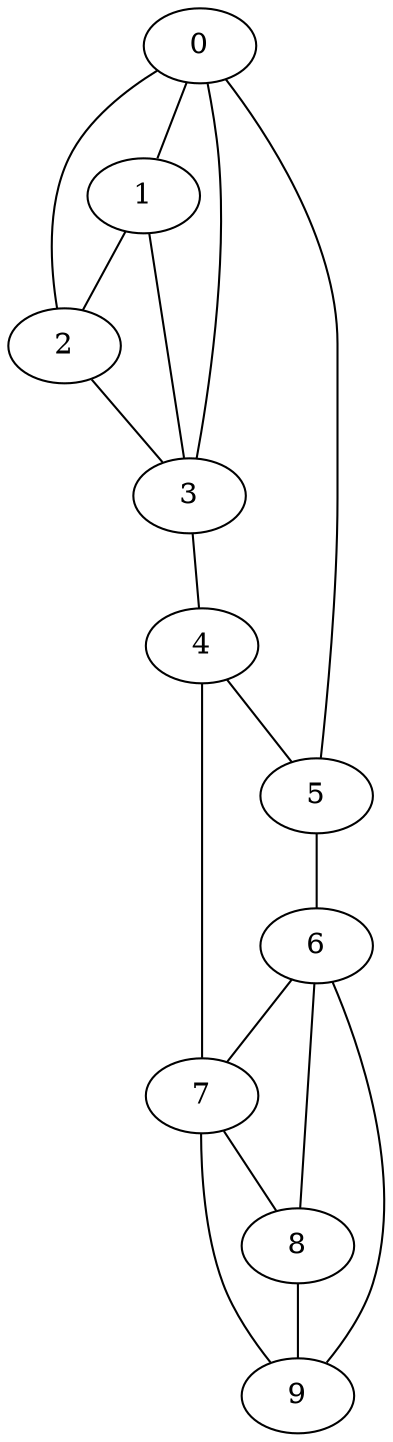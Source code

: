 // this is the final product after edge copy
graph G {
0;
1;
2;
3;
4;
5;
6;
7;
8;
9;
0--1 ;
0--3 ;
0--5 ;
1--2 ;
2--3 ;
3--4 ;
4--5 ;
5--6 ;
6--7 ;
6--8 ;
6--9 ;
7--8 ;
7--9 ;
8--9 ;
3--1 ;
0--2 ;
4--7 ;
}
